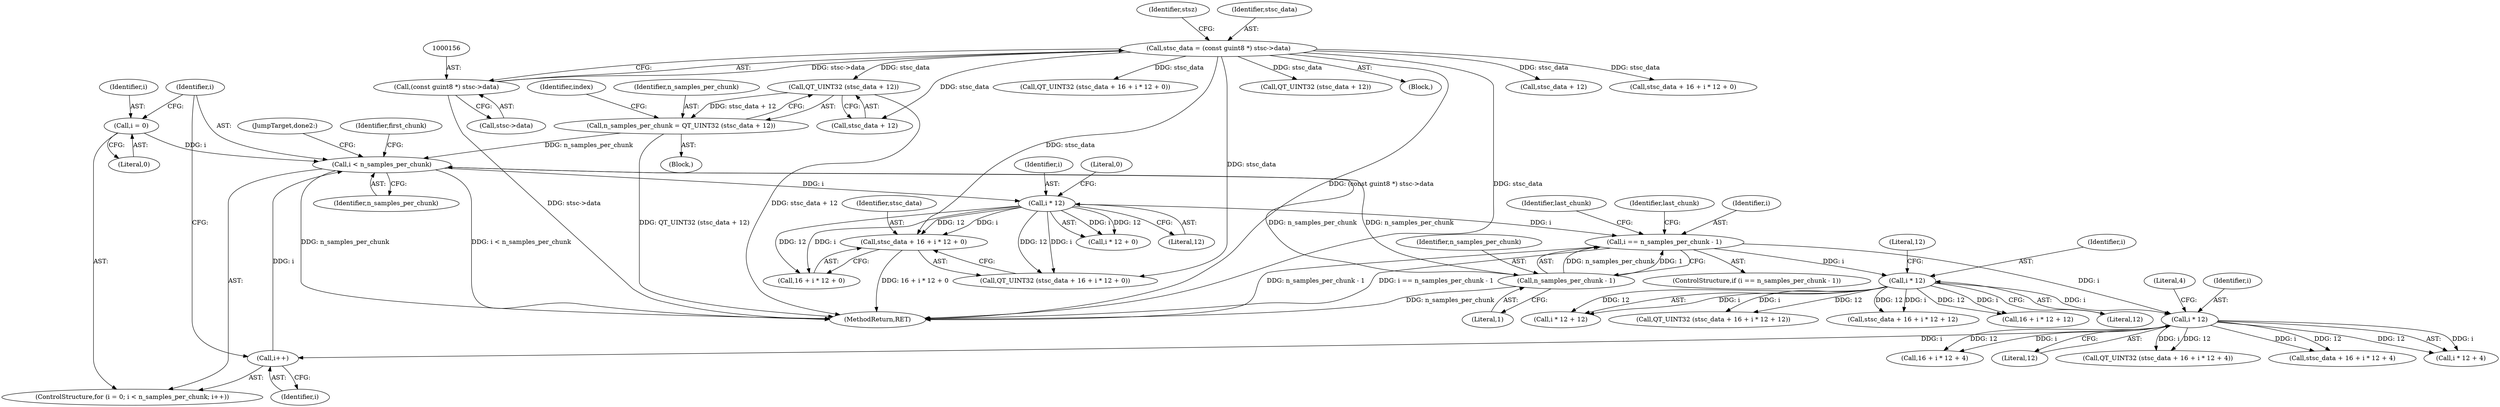 digraph "0_gstreamer_bdc20b9baf13564d9a061343416395f8f9a92b53@pointer" {
"1000336" [label="(Call,stsc_data + 16 + i * 12 + 0)"];
"1000153" [label="(Call,stsc_data = (const guint8 *) stsc->data)"];
"1000155" [label="(Call,(const guint8 *) stsc->data)"];
"1000341" [label="(Call,i * 12)"];
"1000323" [label="(Call,i < n_samples_per_chunk)"];
"1000326" [label="(Call,i++)"];
"1000380" [label="(Call,i * 12)"];
"1000367" [label="(Call,i * 12)"];
"1000347" [label="(Call,i == n_samples_per_chunk - 1)"];
"1000349" [label="(Call,n_samples_per_chunk - 1)"];
"1000320" [label="(Call,i = 0)"];
"1000310" [label="(Call,n_samples_per_chunk = QT_UINT32 (stsc_data + 12))"];
"1000312" [label="(Call,QT_UINT32 (stsc_data + 12))"];
"1000354" [label="(Identifier,last_chunk)"];
"1000324" [label="(Identifier,i)"];
"1000157" [label="(Call,stsc->data)"];
"1000382" [label="(Literal,12)"];
"1000374" [label="(Call,QT_UINT32 (stsc_data + 16 + i * 12 + 4))"];
"1000739" [label="(Call,QT_UINT32 (stsc_data + 16 + i * 12 + 0))"];
"1000340" [label="(Call,i * 12 + 0)"];
"1000370" [label="(Literal,12)"];
"1000163" [label="(Identifier,stsz)"];
"1000311" [label="(Identifier,n_samples_per_chunk)"];
"1000326" [label="(Call,i++)"];
"1000320" [label="(Call,i = 0)"];
"1000155" [label="(Call,(const guint8 *) stsc->data)"];
"1000317" [label="(Identifier,index)"];
"1000232" [label="(Block,)"];
"1001044" [label="(MethodReturn,RET)"];
"1000377" [label="(Call,16 + i * 12 + 4)"];
"1000367" [label="(Call,i * 12)"];
"1000383" [label="(Literal,4)"];
"1000154" [label="(Identifier,stsc_data)"];
"1000338" [label="(Call,16 + i * 12 + 0)"];
"1000364" [label="(Call,16 + i * 12 + 12)"];
"1000348" [label="(Identifier,i)"];
"1000709" [label="(Call,QT_UINT32 (stsc_data + 12))"];
"1000322" [label="(Literal,0)"];
"1000312" [label="(Call,QT_UINT32 (stsc_data + 12))"];
"1000121" [label="(Block,)"];
"1000310" [label="(Call,n_samples_per_chunk = QT_UINT32 (stsc_data + 12))"];
"1000323" [label="(Call,i < n_samples_per_chunk)"];
"1000366" [label="(Call,i * 12 + 12)"];
"1000350" [label="(Identifier,n_samples_per_chunk)"];
"1000381" [label="(Identifier,i)"];
"1000341" [label="(Call,i * 12)"];
"1000344" [label="(Literal,0)"];
"1000349" [label="(Call,n_samples_per_chunk - 1)"];
"1000467" [label="(JumpTarget,done2:)"];
"1000369" [label="(Literal,12)"];
"1000346" [label="(ControlStructure,if (i == n_samples_per_chunk - 1))"];
"1000359" [label="(Identifier,last_chunk)"];
"1000327" [label="(Identifier,i)"];
"1000343" [label="(Literal,12)"];
"1000375" [label="(Call,stsc_data + 16 + i * 12 + 4)"];
"1000153" [label="(Call,stsc_data = (const guint8 *) stsc->data)"];
"1000335" [label="(Call,QT_UINT32 (stsc_data + 16 + i * 12 + 0))"];
"1000337" [label="(Identifier,stsc_data)"];
"1000313" [label="(Call,stsc_data + 12)"];
"1000347" [label="(Call,i == n_samples_per_chunk - 1)"];
"1000325" [label="(Identifier,n_samples_per_chunk)"];
"1000379" [label="(Call,i * 12 + 4)"];
"1000321" [label="(Identifier,i)"];
"1000710" [label="(Call,stsc_data + 12)"];
"1000319" [label="(ControlStructure,for (i = 0; i < n_samples_per_chunk; i++))"];
"1000362" [label="(Call,stsc_data + 16 + i * 12 + 12)"];
"1000336" [label="(Call,stsc_data + 16 + i * 12 + 0)"];
"1000380" [label="(Call,i * 12)"];
"1000351" [label="(Literal,1)"];
"1000361" [label="(Call,QT_UINT32 (stsc_data + 16 + i * 12 + 12))"];
"1000333" [label="(Identifier,first_chunk)"];
"1000342" [label="(Identifier,i)"];
"1000368" [label="(Identifier,i)"];
"1000740" [label="(Call,stsc_data + 16 + i * 12 + 0)"];
"1000336" -> "1000335"  [label="AST: "];
"1000336" -> "1000338"  [label="CFG: "];
"1000337" -> "1000336"  [label="AST: "];
"1000338" -> "1000336"  [label="AST: "];
"1000335" -> "1000336"  [label="CFG: "];
"1000336" -> "1001044"  [label="DDG: 16 + i * 12 + 0"];
"1000153" -> "1000336"  [label="DDG: stsc_data"];
"1000341" -> "1000336"  [label="DDG: i"];
"1000341" -> "1000336"  [label="DDG: 12"];
"1000153" -> "1000121"  [label="AST: "];
"1000153" -> "1000155"  [label="CFG: "];
"1000154" -> "1000153"  [label="AST: "];
"1000155" -> "1000153"  [label="AST: "];
"1000163" -> "1000153"  [label="CFG: "];
"1000153" -> "1001044"  [label="DDG: (const guint8 *) stsc->data"];
"1000153" -> "1001044"  [label="DDG: stsc_data"];
"1000155" -> "1000153"  [label="DDG: stsc->data"];
"1000153" -> "1000312"  [label="DDG: stsc_data"];
"1000153" -> "1000313"  [label="DDG: stsc_data"];
"1000153" -> "1000335"  [label="DDG: stsc_data"];
"1000153" -> "1000709"  [label="DDG: stsc_data"];
"1000153" -> "1000710"  [label="DDG: stsc_data"];
"1000153" -> "1000739"  [label="DDG: stsc_data"];
"1000153" -> "1000740"  [label="DDG: stsc_data"];
"1000155" -> "1000157"  [label="CFG: "];
"1000156" -> "1000155"  [label="AST: "];
"1000157" -> "1000155"  [label="AST: "];
"1000155" -> "1001044"  [label="DDG: stsc->data"];
"1000341" -> "1000340"  [label="AST: "];
"1000341" -> "1000343"  [label="CFG: "];
"1000342" -> "1000341"  [label="AST: "];
"1000343" -> "1000341"  [label="AST: "];
"1000344" -> "1000341"  [label="CFG: "];
"1000341" -> "1000335"  [label="DDG: i"];
"1000341" -> "1000335"  [label="DDG: 12"];
"1000341" -> "1000338"  [label="DDG: i"];
"1000341" -> "1000338"  [label="DDG: 12"];
"1000341" -> "1000340"  [label="DDG: i"];
"1000341" -> "1000340"  [label="DDG: 12"];
"1000323" -> "1000341"  [label="DDG: i"];
"1000341" -> "1000347"  [label="DDG: i"];
"1000323" -> "1000319"  [label="AST: "];
"1000323" -> "1000325"  [label="CFG: "];
"1000324" -> "1000323"  [label="AST: "];
"1000325" -> "1000323"  [label="AST: "];
"1000333" -> "1000323"  [label="CFG: "];
"1000467" -> "1000323"  [label="CFG: "];
"1000323" -> "1001044"  [label="DDG: n_samples_per_chunk"];
"1000323" -> "1001044"  [label="DDG: i < n_samples_per_chunk"];
"1000326" -> "1000323"  [label="DDG: i"];
"1000320" -> "1000323"  [label="DDG: i"];
"1000310" -> "1000323"  [label="DDG: n_samples_per_chunk"];
"1000349" -> "1000323"  [label="DDG: n_samples_per_chunk"];
"1000323" -> "1000349"  [label="DDG: n_samples_per_chunk"];
"1000326" -> "1000319"  [label="AST: "];
"1000326" -> "1000327"  [label="CFG: "];
"1000327" -> "1000326"  [label="AST: "];
"1000324" -> "1000326"  [label="CFG: "];
"1000380" -> "1000326"  [label="DDG: i"];
"1000380" -> "1000379"  [label="AST: "];
"1000380" -> "1000382"  [label="CFG: "];
"1000381" -> "1000380"  [label="AST: "];
"1000382" -> "1000380"  [label="AST: "];
"1000383" -> "1000380"  [label="CFG: "];
"1000380" -> "1000374"  [label="DDG: i"];
"1000380" -> "1000374"  [label="DDG: 12"];
"1000380" -> "1000375"  [label="DDG: i"];
"1000380" -> "1000375"  [label="DDG: 12"];
"1000380" -> "1000377"  [label="DDG: i"];
"1000380" -> "1000377"  [label="DDG: 12"];
"1000380" -> "1000379"  [label="DDG: i"];
"1000380" -> "1000379"  [label="DDG: 12"];
"1000367" -> "1000380"  [label="DDG: i"];
"1000347" -> "1000380"  [label="DDG: i"];
"1000367" -> "1000366"  [label="AST: "];
"1000367" -> "1000369"  [label="CFG: "];
"1000368" -> "1000367"  [label="AST: "];
"1000369" -> "1000367"  [label="AST: "];
"1000370" -> "1000367"  [label="CFG: "];
"1000367" -> "1000361"  [label="DDG: i"];
"1000367" -> "1000361"  [label="DDG: 12"];
"1000367" -> "1000362"  [label="DDG: i"];
"1000367" -> "1000362"  [label="DDG: 12"];
"1000367" -> "1000364"  [label="DDG: i"];
"1000367" -> "1000364"  [label="DDG: 12"];
"1000367" -> "1000366"  [label="DDG: i"];
"1000367" -> "1000366"  [label="DDG: 12"];
"1000347" -> "1000367"  [label="DDG: i"];
"1000347" -> "1000346"  [label="AST: "];
"1000347" -> "1000349"  [label="CFG: "];
"1000348" -> "1000347"  [label="AST: "];
"1000349" -> "1000347"  [label="AST: "];
"1000354" -> "1000347"  [label="CFG: "];
"1000359" -> "1000347"  [label="CFG: "];
"1000347" -> "1001044"  [label="DDG: n_samples_per_chunk - 1"];
"1000347" -> "1001044"  [label="DDG: i == n_samples_per_chunk - 1"];
"1000349" -> "1000347"  [label="DDG: n_samples_per_chunk"];
"1000349" -> "1000347"  [label="DDG: 1"];
"1000349" -> "1000351"  [label="CFG: "];
"1000350" -> "1000349"  [label="AST: "];
"1000351" -> "1000349"  [label="AST: "];
"1000349" -> "1001044"  [label="DDG: n_samples_per_chunk"];
"1000320" -> "1000319"  [label="AST: "];
"1000320" -> "1000322"  [label="CFG: "];
"1000321" -> "1000320"  [label="AST: "];
"1000322" -> "1000320"  [label="AST: "];
"1000324" -> "1000320"  [label="CFG: "];
"1000310" -> "1000232"  [label="AST: "];
"1000310" -> "1000312"  [label="CFG: "];
"1000311" -> "1000310"  [label="AST: "];
"1000312" -> "1000310"  [label="AST: "];
"1000317" -> "1000310"  [label="CFG: "];
"1000310" -> "1001044"  [label="DDG: QT_UINT32 (stsc_data + 12)"];
"1000312" -> "1000310"  [label="DDG: stsc_data + 12"];
"1000312" -> "1000313"  [label="CFG: "];
"1000313" -> "1000312"  [label="AST: "];
"1000312" -> "1001044"  [label="DDG: stsc_data + 12"];
}
